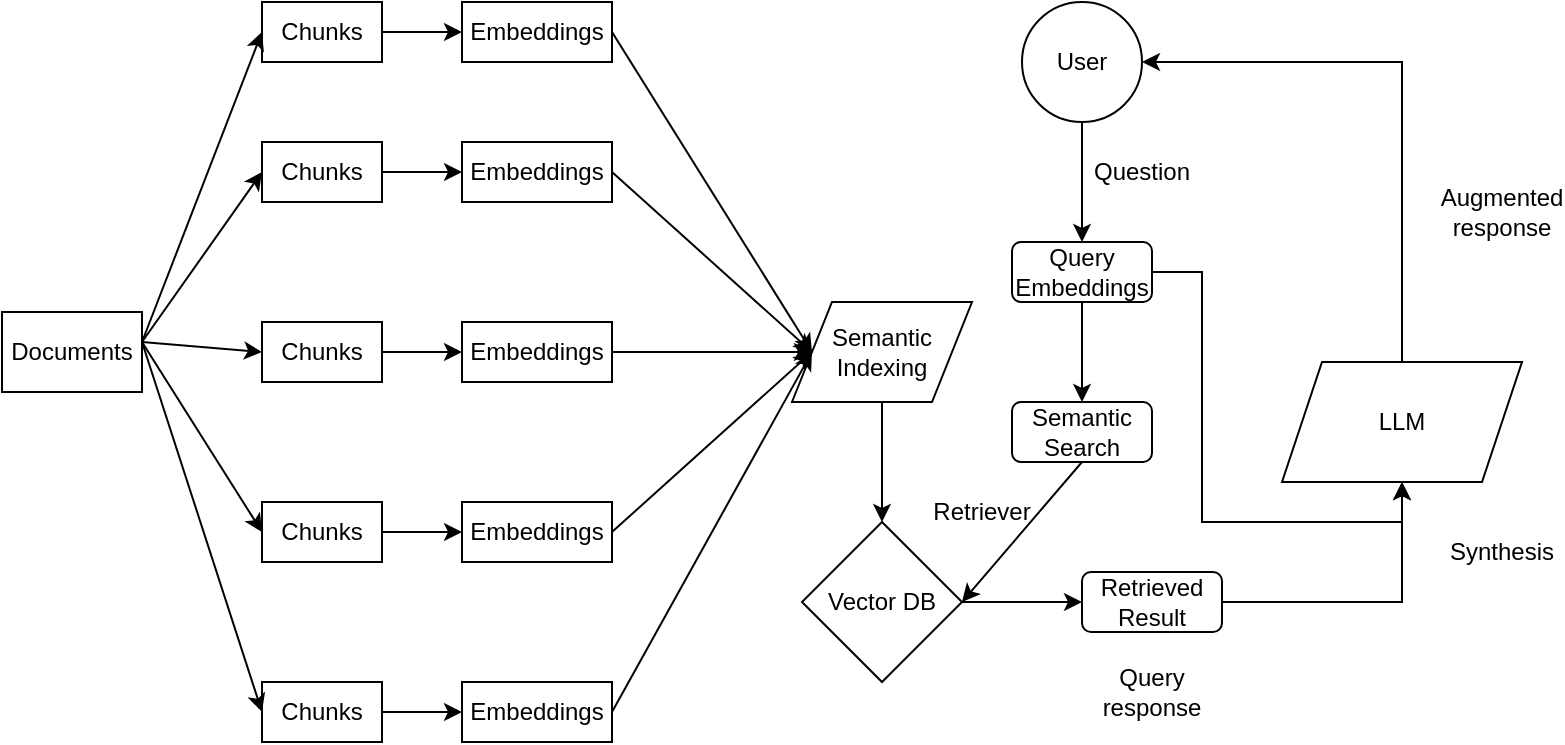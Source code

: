 <mxfile version="26.1.1">
  <diagram name="Page-1" id="VX3d0FFvTxOPZbVUAfK0">
    <mxGraphModel dx="1674" dy="738" grid="1" gridSize="10" guides="1" tooltips="1" connect="1" arrows="1" fold="1" page="1" pageScale="1" pageWidth="850" pageHeight="1100" math="0" shadow="0">
      <root>
        <mxCell id="0" />
        <mxCell id="1" parent="0" />
        <mxCell id="N8U11T0DOY2WdUO06s_P-1" value="Documents" style="rounded=0;whiteSpace=wrap;html=1;" parent="1" vertex="1">
          <mxGeometry x="50" y="215" width="70" height="40" as="geometry" />
        </mxCell>
        <mxCell id="N8U11T0DOY2WdUO06s_P-42" style="edgeStyle=orthogonalEdgeStyle;rounded=0;orthogonalLoop=1;jettySize=auto;html=1;exitX=1;exitY=0.5;exitDx=0;exitDy=0;" parent="1" source="N8U11T0DOY2WdUO06s_P-2" target="N8U11T0DOY2WdUO06s_P-4" edge="1">
          <mxGeometry relative="1" as="geometry" />
        </mxCell>
        <mxCell id="N8U11T0DOY2WdUO06s_P-2" value="Chunks" style="rounded=0;whiteSpace=wrap;html=1;" parent="1" vertex="1">
          <mxGeometry x="180" y="60" width="60" height="30" as="geometry" />
        </mxCell>
        <mxCell id="N8U11T0DOY2WdUO06s_P-4" value="Embeddings" style="rounded=0;whiteSpace=wrap;html=1;" parent="1" vertex="1">
          <mxGeometry x="280" y="60" width="75" height="30" as="geometry" />
        </mxCell>
        <mxCell id="N8U11T0DOY2WdUO06s_P-68" style="edgeStyle=orthogonalEdgeStyle;rounded=0;orthogonalLoop=1;jettySize=auto;html=1;entryX=0.5;entryY=0;entryDx=0;entryDy=0;" parent="1" source="N8U11T0DOY2WdUO06s_P-5" target="N8U11T0DOY2WdUO06s_P-66" edge="1">
          <mxGeometry relative="1" as="geometry" />
        </mxCell>
        <mxCell id="N8U11T0DOY2WdUO06s_P-5" value="User" style="ellipse;whiteSpace=wrap;html=1;" parent="1" vertex="1">
          <mxGeometry x="560" y="60" width="60" height="60" as="geometry" />
        </mxCell>
        <mxCell id="N8U11T0DOY2WdUO06s_P-74" style="edgeStyle=orthogonalEdgeStyle;rounded=0;orthogonalLoop=1;jettySize=auto;html=1;entryX=0;entryY=0.5;entryDx=0;entryDy=0;" parent="1" source="N8U11T0DOY2WdUO06s_P-7" target="N8U11T0DOY2WdUO06s_P-73" edge="1">
          <mxGeometry relative="1" as="geometry" />
        </mxCell>
        <mxCell id="N8U11T0DOY2WdUO06s_P-7" value="Vector DB" style="rhombus;whiteSpace=wrap;html=1;" parent="1" vertex="1">
          <mxGeometry x="450" y="320" width="80" height="80" as="geometry" />
        </mxCell>
        <mxCell id="N8U11T0DOY2WdUO06s_P-77" style="edgeStyle=orthogonalEdgeStyle;rounded=0;orthogonalLoop=1;jettySize=auto;html=1;entryX=1;entryY=0.5;entryDx=0;entryDy=0;" parent="1" source="N8U11T0DOY2WdUO06s_P-8" target="N8U11T0DOY2WdUO06s_P-5" edge="1">
          <mxGeometry relative="1" as="geometry">
            <Array as="points">
              <mxPoint x="750" y="90" />
            </Array>
          </mxGeometry>
        </mxCell>
        <mxCell id="N8U11T0DOY2WdUO06s_P-8" value="LLM" style="shape=parallelogram;perimeter=parallelogramPerimeter;whiteSpace=wrap;html=1;fixedSize=1;" parent="1" vertex="1">
          <mxGeometry x="690" y="240" width="120" height="60" as="geometry" />
        </mxCell>
        <mxCell id="N8U11T0DOY2WdUO06s_P-15" value="Retriever" style="text;html=1;align=center;verticalAlign=middle;whiteSpace=wrap;rounded=0;" parent="1" vertex="1">
          <mxGeometry x="510" y="300" width="60" height="30" as="geometry" />
        </mxCell>
        <mxCell id="N8U11T0DOY2WdUO06s_P-16" value="Query response" style="text;html=1;align=center;verticalAlign=middle;whiteSpace=wrap;rounded=0;" parent="1" vertex="1">
          <mxGeometry x="595" y="390" width="60" height="30" as="geometry" />
        </mxCell>
        <mxCell id="N8U11T0DOY2WdUO06s_P-17" value="Augmented response" style="text;html=1;align=center;verticalAlign=middle;whiteSpace=wrap;rounded=0;" parent="1" vertex="1">
          <mxGeometry x="770" y="150" width="60" height="30" as="geometry" />
        </mxCell>
        <mxCell id="N8U11T0DOY2WdUO06s_P-18" value="Synthesis" style="text;html=1;align=center;verticalAlign=middle;whiteSpace=wrap;rounded=0;" parent="1" vertex="1">
          <mxGeometry x="770" y="320" width="60" height="30" as="geometry" />
        </mxCell>
        <mxCell id="N8U11T0DOY2WdUO06s_P-46" style="edgeStyle=orthogonalEdgeStyle;rounded=0;orthogonalLoop=1;jettySize=auto;html=1;" parent="1" source="N8U11T0DOY2WdUO06s_P-28" target="N8U11T0DOY2WdUO06s_P-32" edge="1">
          <mxGeometry relative="1" as="geometry" />
        </mxCell>
        <mxCell id="N8U11T0DOY2WdUO06s_P-28" value="Chunks" style="rounded=0;whiteSpace=wrap;html=1;" parent="1" vertex="1">
          <mxGeometry x="180" y="400" width="60" height="30" as="geometry" />
        </mxCell>
        <mxCell id="N8U11T0DOY2WdUO06s_P-45" style="edgeStyle=orthogonalEdgeStyle;rounded=0;orthogonalLoop=1;jettySize=auto;html=1;" parent="1" source="N8U11T0DOY2WdUO06s_P-29" target="N8U11T0DOY2WdUO06s_P-33" edge="1">
          <mxGeometry relative="1" as="geometry" />
        </mxCell>
        <mxCell id="N8U11T0DOY2WdUO06s_P-29" value="Chunks" style="rounded=0;whiteSpace=wrap;html=1;" parent="1" vertex="1">
          <mxGeometry x="180" y="310" width="60" height="30" as="geometry" />
        </mxCell>
        <mxCell id="N8U11T0DOY2WdUO06s_P-44" style="edgeStyle=orthogonalEdgeStyle;rounded=0;orthogonalLoop=1;jettySize=auto;html=1;" parent="1" source="N8U11T0DOY2WdUO06s_P-30" target="N8U11T0DOY2WdUO06s_P-34" edge="1">
          <mxGeometry relative="1" as="geometry" />
        </mxCell>
        <mxCell id="N8U11T0DOY2WdUO06s_P-30" value="Chunks" style="rounded=0;whiteSpace=wrap;html=1;" parent="1" vertex="1">
          <mxGeometry x="180" y="220" width="60" height="30" as="geometry" />
        </mxCell>
        <mxCell id="N8U11T0DOY2WdUO06s_P-43" style="edgeStyle=orthogonalEdgeStyle;rounded=0;orthogonalLoop=1;jettySize=auto;html=1;" parent="1" source="N8U11T0DOY2WdUO06s_P-31" target="N8U11T0DOY2WdUO06s_P-35" edge="1">
          <mxGeometry relative="1" as="geometry" />
        </mxCell>
        <mxCell id="N8U11T0DOY2WdUO06s_P-31" value="Chunks" style="rounded=0;whiteSpace=wrap;html=1;" parent="1" vertex="1">
          <mxGeometry x="180" y="130" width="60" height="30" as="geometry" />
        </mxCell>
        <mxCell id="N8U11T0DOY2WdUO06s_P-32" value="Embeddings" style="rounded=0;whiteSpace=wrap;html=1;" parent="1" vertex="1">
          <mxGeometry x="280" y="400" width="75" height="30" as="geometry" />
        </mxCell>
        <mxCell id="N8U11T0DOY2WdUO06s_P-33" value="Embeddings" style="rounded=0;whiteSpace=wrap;html=1;" parent="1" vertex="1">
          <mxGeometry x="280" y="310" width="75" height="30" as="geometry" />
        </mxCell>
        <mxCell id="N8U11T0DOY2WdUO06s_P-34" value="Embeddings" style="rounded=0;whiteSpace=wrap;html=1;" parent="1" vertex="1">
          <mxGeometry x="280" y="220" width="75" height="30" as="geometry" />
        </mxCell>
        <mxCell id="N8U11T0DOY2WdUO06s_P-35" value="Embeddings" style="rounded=0;whiteSpace=wrap;html=1;" parent="1" vertex="1">
          <mxGeometry x="280" y="130" width="75" height="30" as="geometry" />
        </mxCell>
        <mxCell id="N8U11T0DOY2WdUO06s_P-63" style="edgeStyle=orthogonalEdgeStyle;rounded=0;orthogonalLoop=1;jettySize=auto;html=1;entryX=0.5;entryY=0;entryDx=0;entryDy=0;" parent="1" source="N8U11T0DOY2WdUO06s_P-36" target="N8U11T0DOY2WdUO06s_P-7" edge="1">
          <mxGeometry relative="1" as="geometry" />
        </mxCell>
        <mxCell id="N8U11T0DOY2WdUO06s_P-36" value="Semantic Indexing" style="shape=parallelogram;perimeter=parallelogramPerimeter;whiteSpace=wrap;html=1;fixedSize=1;" parent="1" vertex="1">
          <mxGeometry x="445" y="210" width="90" height="50" as="geometry" />
        </mxCell>
        <mxCell id="N8U11T0DOY2WdUO06s_P-52" value="" style="endArrow=classic;html=1;rounded=0;entryX=0;entryY=0.5;entryDx=0;entryDy=0;" parent="1" target="N8U11T0DOY2WdUO06s_P-2" edge="1">
          <mxGeometry width="50" height="50" relative="1" as="geometry">
            <mxPoint x="120" y="230" as="sourcePoint" />
            <mxPoint x="170" y="180" as="targetPoint" />
          </mxGeometry>
        </mxCell>
        <mxCell id="N8U11T0DOY2WdUO06s_P-53" value="" style="endArrow=classic;html=1;rounded=0;entryX=0;entryY=0.5;entryDx=0;entryDy=0;" parent="1" target="N8U11T0DOY2WdUO06s_P-31" edge="1">
          <mxGeometry width="50" height="50" relative="1" as="geometry">
            <mxPoint x="120" y="230" as="sourcePoint" />
            <mxPoint x="170" y="180" as="targetPoint" />
          </mxGeometry>
        </mxCell>
        <mxCell id="N8U11T0DOY2WdUO06s_P-54" value="" style="endArrow=classic;html=1;rounded=0;entryX=0;entryY=0.5;entryDx=0;entryDy=0;" parent="1" target="N8U11T0DOY2WdUO06s_P-30" edge="1">
          <mxGeometry width="50" height="50" relative="1" as="geometry">
            <mxPoint x="120" y="230" as="sourcePoint" />
            <mxPoint x="170" y="180" as="targetPoint" />
          </mxGeometry>
        </mxCell>
        <mxCell id="N8U11T0DOY2WdUO06s_P-55" value="" style="endArrow=classic;html=1;rounded=0;entryX=0;entryY=0.5;entryDx=0;entryDy=0;" parent="1" target="N8U11T0DOY2WdUO06s_P-29" edge="1">
          <mxGeometry width="50" height="50" relative="1" as="geometry">
            <mxPoint x="120" y="230" as="sourcePoint" />
            <mxPoint x="170" y="180" as="targetPoint" />
          </mxGeometry>
        </mxCell>
        <mxCell id="N8U11T0DOY2WdUO06s_P-56" value="" style="endArrow=classic;html=1;rounded=0;entryX=0;entryY=0.5;entryDx=0;entryDy=0;" parent="1" target="N8U11T0DOY2WdUO06s_P-28" edge="1">
          <mxGeometry width="50" height="50" relative="1" as="geometry">
            <mxPoint x="120" y="230" as="sourcePoint" />
            <mxPoint x="170" y="180" as="targetPoint" />
          </mxGeometry>
        </mxCell>
        <mxCell id="N8U11T0DOY2WdUO06s_P-58" value="" style="endArrow=classic;html=1;rounded=0;entryX=0;entryY=0.5;entryDx=0;entryDy=0;exitX=1;exitY=0.5;exitDx=0;exitDy=0;" parent="1" target="N8U11T0DOY2WdUO06s_P-36" edge="1" source="N8U11T0DOY2WdUO06s_P-4">
          <mxGeometry width="50" height="50" relative="1" as="geometry">
            <mxPoint x="390" y="70" as="sourcePoint" />
            <mxPoint x="440" y="20" as="targetPoint" />
          </mxGeometry>
        </mxCell>
        <mxCell id="N8U11T0DOY2WdUO06s_P-59" value="" style="endArrow=classic;html=1;rounded=0;entryX=0;entryY=0.5;entryDx=0;entryDy=0;exitX=1;exitY=0.5;exitDx=0;exitDy=0;" parent="1" target="N8U11T0DOY2WdUO06s_P-36" edge="1" source="N8U11T0DOY2WdUO06s_P-32">
          <mxGeometry width="50" height="50" relative="1" as="geometry">
            <mxPoint x="390" y="420" as="sourcePoint" />
            <mxPoint x="440" y="370" as="targetPoint" />
          </mxGeometry>
        </mxCell>
        <mxCell id="N8U11T0DOY2WdUO06s_P-60" value="" style="endArrow=classic;html=1;rounded=0;entryX=0;entryY=0.5;entryDx=0;entryDy=0;exitX=1;exitY=0.5;exitDx=0;exitDy=0;" parent="1" target="N8U11T0DOY2WdUO06s_P-36" edge="1" source="N8U11T0DOY2WdUO06s_P-35">
          <mxGeometry width="50" height="50" relative="1" as="geometry">
            <mxPoint x="390" y="140" as="sourcePoint" />
            <mxPoint x="440" y="90" as="targetPoint" />
          </mxGeometry>
        </mxCell>
        <mxCell id="N8U11T0DOY2WdUO06s_P-61" value="" style="endArrow=classic;html=1;rounded=0;entryX=0;entryY=0.5;entryDx=0;entryDy=0;exitX=1;exitY=0.5;exitDx=0;exitDy=0;" parent="1" target="N8U11T0DOY2WdUO06s_P-36" edge="1" source="N8U11T0DOY2WdUO06s_P-33">
          <mxGeometry width="50" height="50" relative="1" as="geometry">
            <mxPoint x="390" y="330" as="sourcePoint" />
            <mxPoint x="440" y="280" as="targetPoint" />
          </mxGeometry>
        </mxCell>
        <mxCell id="N8U11T0DOY2WdUO06s_P-62" value="" style="endArrow=classic;html=1;rounded=0;entryX=0;entryY=0.5;entryDx=0;entryDy=0;exitX=1;exitY=0.5;exitDx=0;exitDy=0;" parent="1" target="N8U11T0DOY2WdUO06s_P-36" edge="1" source="N8U11T0DOY2WdUO06s_P-34">
          <mxGeometry width="50" height="50" relative="1" as="geometry">
            <mxPoint x="390" y="230" as="sourcePoint" />
            <mxPoint x="440" y="180" as="targetPoint" />
          </mxGeometry>
        </mxCell>
        <mxCell id="N8U11T0DOY2WdUO06s_P-70" style="edgeStyle=orthogonalEdgeStyle;rounded=0;orthogonalLoop=1;jettySize=auto;html=1;entryX=0.5;entryY=0;entryDx=0;entryDy=0;" parent="1" source="N8U11T0DOY2WdUO06s_P-66" target="N8U11T0DOY2WdUO06s_P-67" edge="1">
          <mxGeometry relative="1" as="geometry" />
        </mxCell>
        <mxCell id="N8U11T0DOY2WdUO06s_P-76" style="edgeStyle=orthogonalEdgeStyle;rounded=0;orthogonalLoop=1;jettySize=auto;html=1;" parent="1" source="N8U11T0DOY2WdUO06s_P-66" edge="1">
          <mxGeometry relative="1" as="geometry">
            <mxPoint x="750" y="300" as="targetPoint" />
            <Array as="points">
              <mxPoint x="650" y="195" />
              <mxPoint x="650" y="320" />
              <mxPoint x="750" y="320" />
            </Array>
          </mxGeometry>
        </mxCell>
        <mxCell id="N8U11T0DOY2WdUO06s_P-66" value="Query Embeddings" style="rounded=1;whiteSpace=wrap;html=1;" parent="1" vertex="1">
          <mxGeometry x="555" y="180" width="70" height="30" as="geometry" />
        </mxCell>
        <mxCell id="N8U11T0DOY2WdUO06s_P-67" value="Semantic Search" style="rounded=1;whiteSpace=wrap;html=1;" parent="1" vertex="1">
          <mxGeometry x="555" y="260" width="70" height="30" as="geometry" />
        </mxCell>
        <mxCell id="N8U11T0DOY2WdUO06s_P-69" value="Question" style="text;html=1;align=center;verticalAlign=middle;whiteSpace=wrap;rounded=0;" parent="1" vertex="1">
          <mxGeometry x="590" y="130" width="60" height="30" as="geometry" />
        </mxCell>
        <mxCell id="N8U11T0DOY2WdUO06s_P-72" value="" style="endArrow=classic;html=1;rounded=0;entryX=1;entryY=0.5;entryDx=0;entryDy=0;" parent="1" target="N8U11T0DOY2WdUO06s_P-7" edge="1">
          <mxGeometry width="50" height="50" relative="1" as="geometry">
            <mxPoint x="590" y="290" as="sourcePoint" />
            <mxPoint x="640" y="240" as="targetPoint" />
          </mxGeometry>
        </mxCell>
        <mxCell id="N8U11T0DOY2WdUO06s_P-75" style="edgeStyle=orthogonalEdgeStyle;rounded=0;orthogonalLoop=1;jettySize=auto;html=1;entryX=0.5;entryY=1;entryDx=0;entryDy=0;" parent="1" source="N8U11T0DOY2WdUO06s_P-73" target="N8U11T0DOY2WdUO06s_P-8" edge="1">
          <mxGeometry relative="1" as="geometry" />
        </mxCell>
        <mxCell id="N8U11T0DOY2WdUO06s_P-73" value="Retrieved Result" style="rounded=1;whiteSpace=wrap;html=1;" parent="1" vertex="1">
          <mxGeometry x="590" y="345" width="70" height="30" as="geometry" />
        </mxCell>
      </root>
    </mxGraphModel>
  </diagram>
</mxfile>
